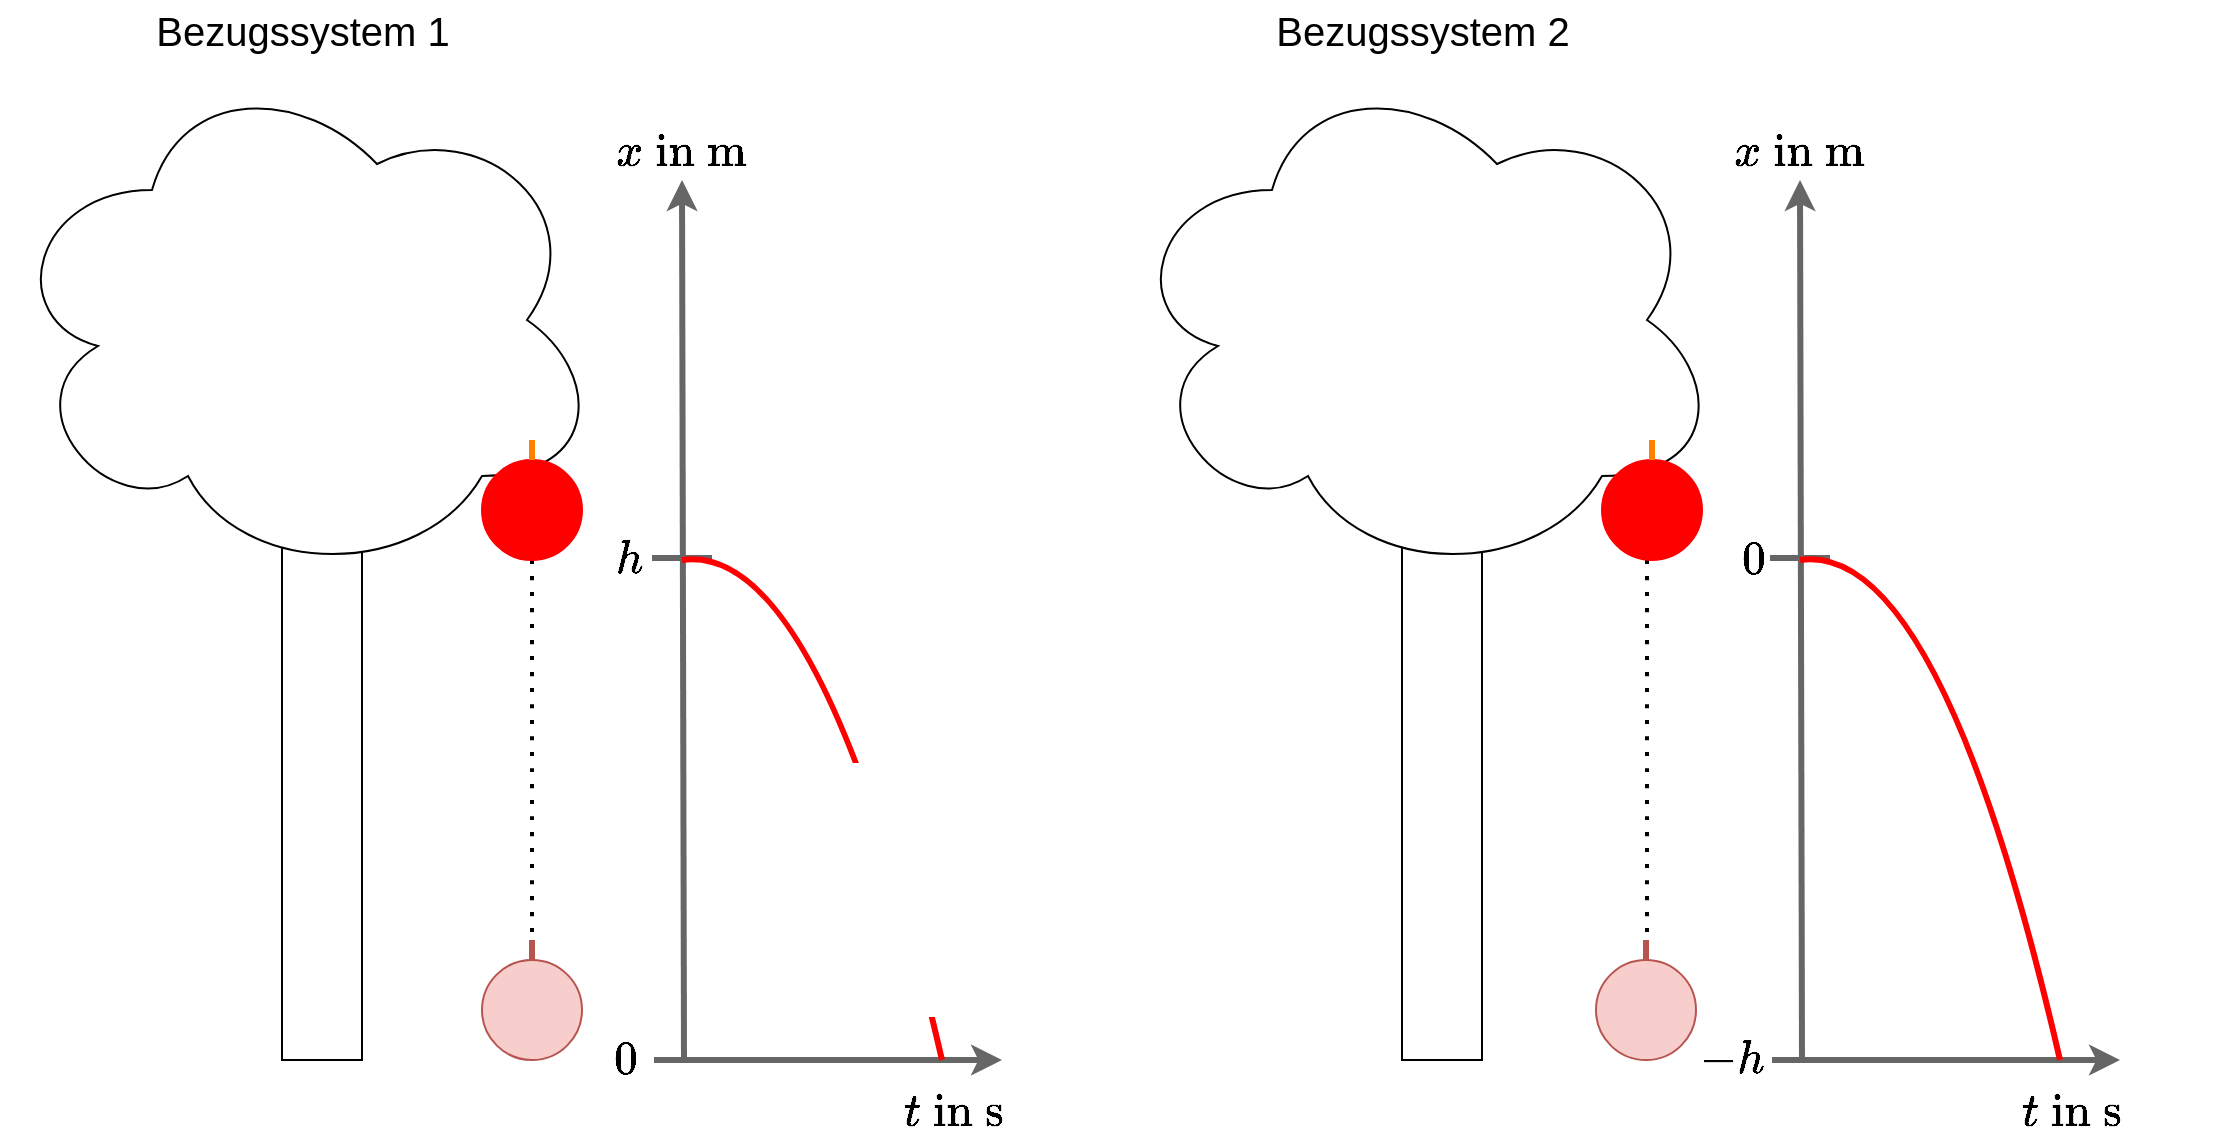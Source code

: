 <mxfile version="17.2.4" type="device"><diagram id="lP8sYukIyMWRn5ZgZxl4" name="Seite-1"><mxGraphModel dx="1845" dy="741" grid="1" gridSize="10" guides="1" tooltips="1" connect="1" arrows="1" fold="1" page="1" pageScale="1" pageWidth="827" pageHeight="1169" math="1" shadow="0"><root><mxCell id="0"/><mxCell id="1" parent="0"/><mxCell id="HrSyGn3nbh7oOc2f5Z-5-32" value="" style="endArrow=none;dashed=1;html=1;dashPattern=1 3;strokeWidth=2;fontSize=20;curved=1;exitX=0.5;exitY=1;exitDx=0;exitDy=0;entryX=0.5;entryY=0;entryDx=0;entryDy=0;" edge="1" parent="1"><mxGeometry width="50" height="50" relative="1" as="geometry"><mxPoint x="802.5" y="640" as="sourcePoint"/><mxPoint x="802.5" y="340" as="targetPoint"/></mxGeometry></mxCell><mxCell id="HrSyGn3nbh7oOc2f5Z-5-24" value="" style="endArrow=none;dashed=1;html=1;dashPattern=1 3;strokeWidth=2;fontSize=20;curved=1;exitX=0.5;exitY=1;exitDx=0;exitDy=0;entryX=0.5;entryY=0;entryDx=0;entryDy=0;" edge="1" parent="1" source="HrSyGn3nbh7oOc2f5Z-5-12" target="HrSyGn3nbh7oOc2f5Z-5-3"><mxGeometry width="50" height="50" relative="1" as="geometry"><mxPoint x="550" y="360" as="sourcePoint"/><mxPoint x="600" y="310" as="targetPoint"/></mxGeometry></mxCell><mxCell id="HrSyGn3nbh7oOc2f5Z-5-1" value="" style="rounded=0;whiteSpace=wrap;html=1;" vertex="1" parent="1"><mxGeometry x="120" y="360" width="40" height="280" as="geometry"/></mxCell><mxCell id="HrSyGn3nbh7oOc2f5Z-5-2" value="" style="ellipse;shape=cloud;whiteSpace=wrap;html=1;" vertex="1" parent="1"><mxGeometry x="-20" y="140" width="300" height="260" as="geometry"/></mxCell><mxCell id="HrSyGn3nbh7oOc2f5Z-5-3" value="" style="ellipse;whiteSpace=wrap;html=1;aspect=fixed;fillColor=#FF0000;strokeColor=#FF0000;" vertex="1" parent="1"><mxGeometry x="220" y="340" width="50" height="50" as="geometry"/></mxCell><mxCell id="HrSyGn3nbh7oOc2f5Z-5-4" value="" style="endArrow=none;html=1;rounded=0;exitX=0.5;exitY=0;exitDx=0;exitDy=0;strokeWidth=3;strokeColor=#FF8000;" edge="1" parent="1" source="HrSyGn3nbh7oOc2f5Z-5-3"><mxGeometry width="50" height="50" relative="1" as="geometry"><mxPoint x="230" y="380" as="sourcePoint"/><mxPoint x="245" y="330" as="targetPoint"/></mxGeometry></mxCell><mxCell id="HrSyGn3nbh7oOc2f5Z-5-5" value="" style="rounded=0;whiteSpace=wrap;html=1;" vertex="1" parent="1"><mxGeometry x="680" y="360" width="40" height="280" as="geometry"/></mxCell><mxCell id="HrSyGn3nbh7oOc2f5Z-5-6" value="" style="ellipse;shape=cloud;whiteSpace=wrap;html=1;" vertex="1" parent="1"><mxGeometry x="540" y="140" width="300" height="260" as="geometry"/></mxCell><mxCell id="HrSyGn3nbh7oOc2f5Z-5-7" value="" style="ellipse;whiteSpace=wrap;html=1;aspect=fixed;fillColor=#FF0000;strokeColor=#FF0000;" vertex="1" parent="1"><mxGeometry x="780" y="340" width="50" height="50" as="geometry"/></mxCell><mxCell id="HrSyGn3nbh7oOc2f5Z-5-8" value="" style="endArrow=none;html=1;rounded=0;exitX=0.5;exitY=0;exitDx=0;exitDy=0;strokeWidth=3;strokeColor=#FF8000;" edge="1" parent="1" source="HrSyGn3nbh7oOc2f5Z-5-7"><mxGeometry width="50" height="50" relative="1" as="geometry"><mxPoint x="790" y="380" as="sourcePoint"/><mxPoint x="805" y="330" as="targetPoint"/></mxGeometry></mxCell><mxCell id="HrSyGn3nbh7oOc2f5Z-5-9" value="Bezugssystem 1" style="text;html=1;resizable=0;autosize=1;align=center;verticalAlign=middle;points=[];fillColor=none;strokeColor=none;rounded=0;fontSize=20;" vertex="1" parent="1"><mxGeometry x="50" y="110" width="160" height="30" as="geometry"/></mxCell><mxCell id="HrSyGn3nbh7oOc2f5Z-5-10" value="Bezugssystem 2" style="text;html=1;resizable=0;autosize=1;align=center;verticalAlign=middle;points=[];fillColor=none;strokeColor=none;rounded=0;fontSize=20;" vertex="1" parent="1"><mxGeometry x="610" y="110" width="160" height="30" as="geometry"/></mxCell><mxCell id="HrSyGn3nbh7oOc2f5Z-5-11" value="" style="endArrow=classic;html=1;rounded=0;fontSize=20;strokeColor=#666666;strokeWidth=3;" edge="1" parent="1"><mxGeometry width="50" height="50" relative="1" as="geometry"><mxPoint x="321" y="640" as="sourcePoint"/><mxPoint x="320" y="200" as="targetPoint"/></mxGeometry></mxCell><mxCell id="HrSyGn3nbh7oOc2f5Z-5-12" value="" style="ellipse;whiteSpace=wrap;html=1;aspect=fixed;fillColor=#f8cecc;strokeColor=#b85450;" vertex="1" parent="1"><mxGeometry x="220" y="590" width="50" height="50" as="geometry"/></mxCell><mxCell id="HrSyGn3nbh7oOc2f5Z-5-13" value="" style="endArrow=none;html=1;rounded=0;exitX=0.5;exitY=0;exitDx=0;exitDy=0;strokeWidth=3;strokeColor=#b85450;fillColor=#f8cecc;" edge="1" parent="1" source="HrSyGn3nbh7oOc2f5Z-5-12"><mxGeometry width="50" height="50" relative="1" as="geometry"><mxPoint x="230" y="630" as="sourcePoint"/><mxPoint x="245" y="580" as="targetPoint"/></mxGeometry></mxCell><mxCell id="HrSyGn3nbh7oOc2f5Z-5-14" value="" style="ellipse;whiteSpace=wrap;html=1;aspect=fixed;fillColor=#f8cecc;strokeColor=#b85450;" vertex="1" parent="1"><mxGeometry x="777" y="590" width="50" height="50" as="geometry"/></mxCell><mxCell id="HrSyGn3nbh7oOc2f5Z-5-15" value="" style="endArrow=none;html=1;rounded=0;exitX=0.5;exitY=0;exitDx=0;exitDy=0;strokeWidth=3;strokeColor=#b85450;fillColor=#f8cecc;" edge="1" parent="1" source="HrSyGn3nbh7oOc2f5Z-5-14"><mxGeometry width="50" height="50" relative="1" as="geometry"><mxPoint x="787" y="630" as="sourcePoint"/><mxPoint x="802" y="580" as="targetPoint"/></mxGeometry></mxCell><mxCell id="HrSyGn3nbh7oOc2f5Z-5-16" value="" style="endArrow=none;html=1;rounded=0;fontSize=20;strokeColor=#666666;strokeWidth=3;" edge="1" parent="1"><mxGeometry width="50" height="50" relative="1" as="geometry"><mxPoint x="306" y="640" as="sourcePoint"/><mxPoint x="336" y="640" as="targetPoint"/></mxGeometry></mxCell><mxCell id="HrSyGn3nbh7oOc2f5Z-5-17" value="" style="endArrow=none;html=1;rounded=0;fontSize=20;strokeColor=#666666;strokeWidth=3;" edge="1" parent="1"><mxGeometry width="50" height="50" relative="1" as="geometry"><mxPoint x="305" y="389" as="sourcePoint"/><mxPoint x="335" y="389" as="targetPoint"/></mxGeometry></mxCell><mxCell id="HrSyGn3nbh7oOc2f5Z-5-18" value="" style="endArrow=classic;html=1;rounded=0;fontSize=20;strokeColor=#666666;strokeWidth=3;" edge="1" parent="1"><mxGeometry width="50" height="50" relative="1" as="geometry"><mxPoint x="310" y="640" as="sourcePoint"/><mxPoint x="480" y="640" as="targetPoint"/></mxGeometry></mxCell><mxCell id="HrSyGn3nbh7oOc2f5Z-5-19" value="$$x \text{ in m}$$" style="text;html=1;resizable=0;autosize=1;align=center;verticalAlign=middle;points=[];fillColor=none;strokeColor=none;rounded=0;fontSize=20;" vertex="1" parent="1"><mxGeometry x="234" y="170" width="170" height="30" as="geometry"/></mxCell><mxCell id="HrSyGn3nbh7oOc2f5Z-5-20" value="$$t \text{ in s}$$" style="text;html=1;resizable=0;autosize=1;align=center;verticalAlign=middle;points=[];fillColor=none;strokeColor=none;rounded=0;fontSize=20;" vertex="1" parent="1"><mxGeometry x="375" y="650" width="160" height="30" as="geometry"/></mxCell><mxCell id="HrSyGn3nbh7oOc2f5Z-5-21" value="" style="endArrow=none;html=1;fontSize=20;strokeColor=#FF0000;strokeWidth=3;curved=1;" edge="1" parent="1"><mxGeometry width="50" height="50" relative="1" as="geometry"><mxPoint x="320" y="390" as="sourcePoint"/><mxPoint x="450" y="640" as="targetPoint"/><Array as="points"><mxPoint x="390" y="380"/></Array></mxGeometry></mxCell><mxCell id="HrSyGn3nbh7oOc2f5Z-5-22" value="$$h$$" style="text;html=1;resizable=0;autosize=1;align=center;verticalAlign=middle;points=[];fillColor=none;strokeColor=none;rounded=0;fontSize=20;" vertex="1" parent="1"><mxGeometry x="258" y="374" width="70" height="30" as="geometry"/></mxCell><mxCell id="HrSyGn3nbh7oOc2f5Z-5-23" value="$$0$$" style="text;html=1;resizable=0;autosize=1;align=center;verticalAlign=middle;points=[];fillColor=none;strokeColor=none;rounded=0;fontSize=20;" vertex="1" parent="1"><mxGeometry x="256" y="624" width="70" height="30" as="geometry"/></mxCell><mxCell id="HrSyGn3nbh7oOc2f5Z-5-25" value="" style="endArrow=classic;html=1;rounded=0;fontSize=20;strokeColor=#666666;strokeWidth=3;" edge="1" parent="1"><mxGeometry width="50" height="50" relative="1" as="geometry"><mxPoint x="880" y="640" as="sourcePoint"/><mxPoint x="879" y="200" as="targetPoint"/></mxGeometry></mxCell><mxCell id="HrSyGn3nbh7oOc2f5Z-5-26" value="" style="endArrow=none;html=1;rounded=0;fontSize=20;strokeColor=#666666;strokeWidth=3;" edge="1" parent="1"><mxGeometry width="50" height="50" relative="1" as="geometry"><mxPoint x="865" y="640" as="sourcePoint"/><mxPoint x="895" y="640" as="targetPoint"/></mxGeometry></mxCell><mxCell id="HrSyGn3nbh7oOc2f5Z-5-27" value="" style="endArrow=none;html=1;rounded=0;fontSize=20;strokeColor=#666666;strokeWidth=3;" edge="1" parent="1"><mxGeometry width="50" height="50" relative="1" as="geometry"><mxPoint x="864" y="389" as="sourcePoint"/><mxPoint x="894" y="389" as="targetPoint"/></mxGeometry></mxCell><mxCell id="HrSyGn3nbh7oOc2f5Z-5-28" value="" style="endArrow=classic;html=1;rounded=0;fontSize=20;strokeColor=#666666;strokeWidth=3;" edge="1" parent="1"><mxGeometry width="50" height="50" relative="1" as="geometry"><mxPoint x="869" y="640" as="sourcePoint"/><mxPoint x="1039" y="640" as="targetPoint"/></mxGeometry></mxCell><mxCell id="HrSyGn3nbh7oOc2f5Z-5-29" value="$$x \text{ in m}$$" style="text;html=1;resizable=0;autosize=1;align=center;verticalAlign=middle;points=[];fillColor=none;strokeColor=none;rounded=0;fontSize=20;" vertex="1" parent="1"><mxGeometry x="793" y="170" width="170" height="30" as="geometry"/></mxCell><mxCell id="HrSyGn3nbh7oOc2f5Z-5-30" value="$$t \text{ in s}$$" style="text;html=1;resizable=0;autosize=1;align=center;verticalAlign=middle;points=[];fillColor=none;strokeColor=none;rounded=0;fontSize=20;" vertex="1" parent="1"><mxGeometry x="934" y="650" width="160" height="30" as="geometry"/></mxCell><mxCell id="HrSyGn3nbh7oOc2f5Z-5-31" value="" style="endArrow=none;html=1;fontSize=20;strokeColor=#FF0000;strokeWidth=3;curved=1;" edge="1" parent="1"><mxGeometry width="50" height="50" relative="1" as="geometry"><mxPoint x="879" y="390" as="sourcePoint"/><mxPoint x="1009" y="640" as="targetPoint"/><Array as="points"><mxPoint x="949" y="380"/></Array></mxGeometry></mxCell><mxCell id="HrSyGn3nbh7oOc2f5Z-5-33" value="$$0$$" style="text;html=1;resizable=0;autosize=1;align=center;verticalAlign=middle;points=[];fillColor=none;strokeColor=none;rounded=0;fontSize=20;" vertex="1" parent="1"><mxGeometry x="820" y="374" width="70" height="30" as="geometry"/></mxCell><mxCell id="HrSyGn3nbh7oOc2f5Z-5-34" value="$$-h$$" style="text;html=1;resizable=0;autosize=1;align=center;verticalAlign=middle;points=[];fillColor=none;strokeColor=none;rounded=0;fontSize=20;" vertex="1" parent="1"><mxGeometry x="805" y="624" width="80" height="30" as="geometry"/></mxCell></root></mxGraphModel></diagram></mxfile>